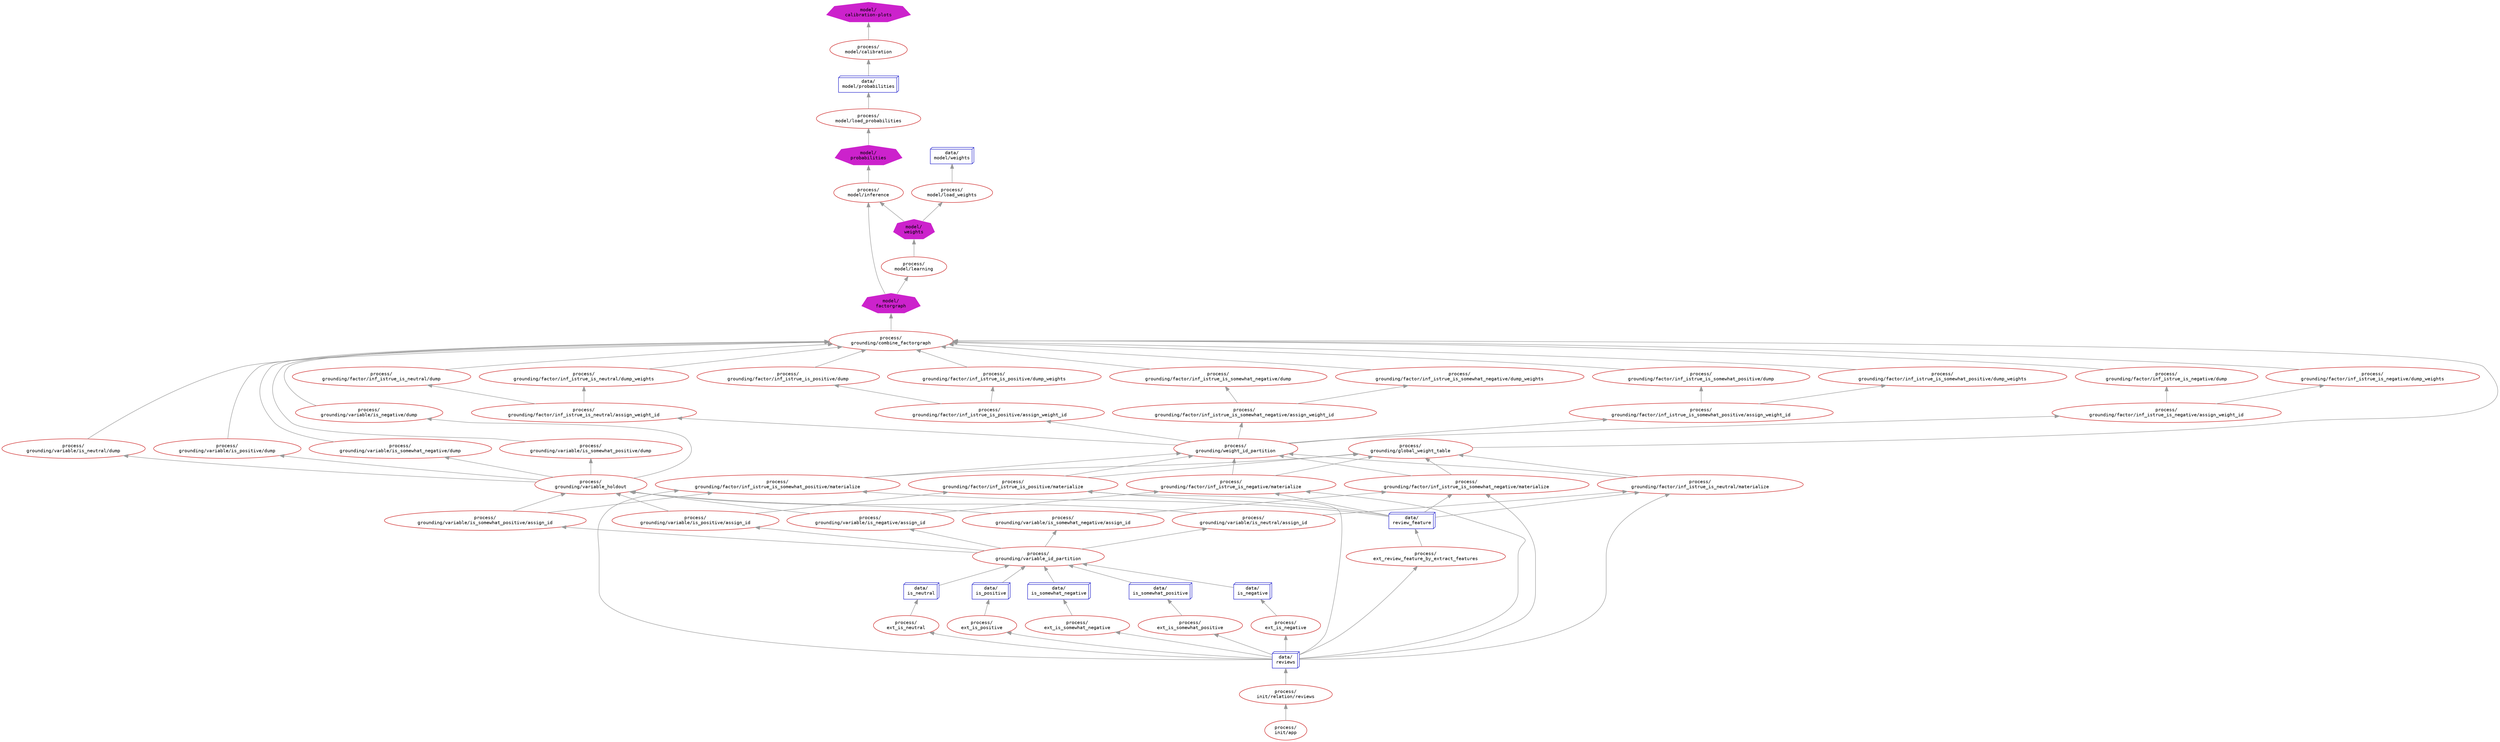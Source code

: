 
digraph "movie-review data flow" {
    graph[rankdir=BT  # bottom-to-top drawing (or RL/right-to-left may also make sense)
    ];
    node [shape=box
         ,style=dotted
         ,fontsize=10
         ,fontname="Ubuntu Mono,Envy Code R,Oxygen Mono,Consolas,Menlo,Monaco,Andale Mono"
    ];
    edge [color="#999999"];


"process/
init/app" [shape=ellipse  color="#cc2222" style=solid];

"process/
init/relation/reviews" [shape=ellipse  color="#cc2222" style=solid];

"process/
init/app" -> "process/
init/relation/reviews" [
label=""

];

"process/
ext_is_negative" [shape=ellipse  color="#cc2222" style=solid];

"data/
reviews" -> "process/
ext_is_negative" [
label=""

];

"process/
ext_is_neutral" [shape=ellipse  color="#cc2222" style=solid];

"data/
reviews" -> "process/
ext_is_neutral" [
label=""

];

"process/
ext_is_positive" [shape=ellipse  color="#cc2222" style=solid];

"data/
reviews" -> "process/
ext_is_positive" [
label=""

];

"process/
ext_is_somewhat_negative" [shape=ellipse  color="#cc2222" style=solid];

"data/
reviews" -> "process/
ext_is_somewhat_negative" [
label=""

];

"process/
ext_is_somewhat_positive" [shape=ellipse  color="#cc2222" style=solid];

"data/
reviews" -> "process/
ext_is_somewhat_positive" [
label=""

];

"process/
ext_review_feature_by_extract_features" [shape=ellipse  color="#cc2222" style=solid];

"data/
reviews" -> "process/
ext_review_feature_by_extract_features" [
label=""

];

"process/
grounding/variable_id_partition" [shape=ellipse  color="#cc2222" style=solid];

"data/
is_negative" -> "process/
grounding/variable_id_partition" [
label=""

];

"data/
is_neutral" -> "process/
grounding/variable_id_partition" [
label=""

];

"data/
is_positive" -> "process/
grounding/variable_id_partition" [
label=""

];

"data/
is_somewhat_negative" -> "process/
grounding/variable_id_partition" [
label=""

];

"data/
is_somewhat_positive" -> "process/
grounding/variable_id_partition" [
label=""

];

"process/
grounding/variable/is_negative/assign_id" [shape=ellipse  color="#cc2222" style=solid];

"process/
grounding/variable_id_partition" -> "process/
grounding/variable/is_negative/assign_id" [
label=""

];

"process/
grounding/variable/is_neutral/assign_id" [shape=ellipse  color="#cc2222" style=solid];

"process/
grounding/variable_id_partition" -> "process/
grounding/variable/is_neutral/assign_id" [
label=""

];

"process/
grounding/variable/is_positive/assign_id" [shape=ellipse  color="#cc2222" style=solid];

"process/
grounding/variable_id_partition" -> "process/
grounding/variable/is_positive/assign_id" [
label=""

];

"process/
grounding/variable/is_somewhat_negative/assign_id" [shape=ellipse  color="#cc2222" style=solid];

"process/
grounding/variable_id_partition" -> "process/
grounding/variable/is_somewhat_negative/assign_id" [
label=""

];

"process/
grounding/variable/is_somewhat_positive/assign_id" [shape=ellipse  color="#cc2222" style=solid];

"process/
grounding/variable_id_partition" -> "process/
grounding/variable/is_somewhat_positive/assign_id" [
label=""

];

"process/
grounding/variable_holdout" [shape=ellipse  color="#cc2222" style=solid];

"process/
grounding/variable/is_negative/assign_id" -> "process/
grounding/variable_holdout" [
label=""

];

"process/
grounding/variable/is_neutral/assign_id" -> "process/
grounding/variable_holdout" [
label=""

];

"process/
grounding/variable/is_positive/assign_id" -> "process/
grounding/variable_holdout" [
label=""

];

"process/
grounding/variable/is_somewhat_negative/assign_id" -> "process/
grounding/variable_holdout" [
label=""

];

"process/
grounding/variable/is_somewhat_positive/assign_id" -> "process/
grounding/variable_holdout" [
label=""

];

"process/
grounding/variable/is_negative/dump" [shape=ellipse  color="#cc2222" style=solid];

"process/
grounding/variable_holdout" -> "process/
grounding/variable/is_negative/dump" [
label=""

];

"process/
grounding/variable/is_neutral/dump" [shape=ellipse  color="#cc2222" style=solid];

"process/
grounding/variable_holdout" -> "process/
grounding/variable/is_neutral/dump" [
label=""

];

"process/
grounding/variable/is_positive/dump" [shape=ellipse  color="#cc2222" style=solid];

"process/
grounding/variable_holdout" -> "process/
grounding/variable/is_positive/dump" [
label=""

];

"process/
grounding/variable/is_somewhat_negative/dump" [shape=ellipse  color="#cc2222" style=solid];

"process/
grounding/variable_holdout" -> "process/
grounding/variable/is_somewhat_negative/dump" [
label=""

];

"process/
grounding/variable/is_somewhat_positive/dump" [shape=ellipse  color="#cc2222" style=solid];

"process/
grounding/variable_holdout" -> "process/
grounding/variable/is_somewhat_positive/dump" [
label=""

];

"process/
grounding/factor/inf_istrue_is_negative/materialize" [shape=ellipse  color="#cc2222" style=solid];

"data/
review_feature" -> "process/
grounding/factor/inf_istrue_is_negative/materialize" [
label=""

];

"data/
reviews" -> "process/
grounding/factor/inf_istrue_is_negative/materialize" [
label=""

];

"process/
grounding/variable/is_negative/assign_id" -> "process/
grounding/factor/inf_istrue_is_negative/materialize" [
label=""

];

"process/
grounding/factor/inf_istrue_is_neutral/materialize" [shape=ellipse  color="#cc2222" style=solid];

"data/
review_feature" -> "process/
grounding/factor/inf_istrue_is_neutral/materialize" [
label=""

];

"data/
reviews" -> "process/
grounding/factor/inf_istrue_is_neutral/materialize" [
label=""

];

"process/
grounding/variable/is_neutral/assign_id" -> "process/
grounding/factor/inf_istrue_is_neutral/materialize" [
label=""

];

"process/
grounding/factor/inf_istrue_is_positive/materialize" [shape=ellipse  color="#cc2222" style=solid];

"data/
review_feature" -> "process/
grounding/factor/inf_istrue_is_positive/materialize" [
label=""

];

"data/
reviews" -> "process/
grounding/factor/inf_istrue_is_positive/materialize" [
label=""

];

"process/
grounding/variable/is_positive/assign_id" -> "process/
grounding/factor/inf_istrue_is_positive/materialize" [
label=""

];

"process/
grounding/factor/inf_istrue_is_somewhat_negative/materialize" [shape=ellipse  color="#cc2222" style=solid];

"data/
review_feature" -> "process/
grounding/factor/inf_istrue_is_somewhat_negative/materialize" [
label=""

];

"data/
reviews" -> "process/
grounding/factor/inf_istrue_is_somewhat_negative/materialize" [
label=""

];

"process/
grounding/variable/is_somewhat_negative/assign_id" -> "process/
grounding/factor/inf_istrue_is_somewhat_negative/materialize" [
label=""

];

"process/
grounding/factor/inf_istrue_is_somewhat_positive/materialize" [shape=ellipse  color="#cc2222" style=solid];

"data/
review_feature" -> "process/
grounding/factor/inf_istrue_is_somewhat_positive/materialize" [
label=""

];

"data/
reviews" -> "process/
grounding/factor/inf_istrue_is_somewhat_positive/materialize" [
label=""

];

"process/
grounding/variable/is_somewhat_positive/assign_id" -> "process/
grounding/factor/inf_istrue_is_somewhat_positive/materialize" [
label=""

];

"process/
grounding/weight_id_partition" [shape=ellipse  color="#cc2222" style=solid];

"process/
grounding/factor/inf_istrue_is_negative/materialize" -> "process/
grounding/weight_id_partition" [
label=""

];

"process/
grounding/factor/inf_istrue_is_neutral/materialize" -> "process/
grounding/weight_id_partition" [
label=""

];

"process/
grounding/factor/inf_istrue_is_positive/materialize" -> "process/
grounding/weight_id_partition" [
label=""

];

"process/
grounding/factor/inf_istrue_is_somewhat_negative/materialize" -> "process/
grounding/weight_id_partition" [
label=""

];

"process/
grounding/factor/inf_istrue_is_somewhat_positive/materialize" -> "process/
grounding/weight_id_partition" [
label=""

];

"process/
grounding/global_weight_table" [shape=ellipse  color="#cc2222" style=solid];

"process/
grounding/factor/inf_istrue_is_negative/materialize" -> "process/
grounding/global_weight_table" [
label=""

];

"process/
grounding/factor/inf_istrue_is_neutral/materialize" -> "process/
grounding/global_weight_table" [
label=""

];

"process/
grounding/factor/inf_istrue_is_positive/materialize" -> "process/
grounding/global_weight_table" [
label=""

];

"process/
grounding/factor/inf_istrue_is_somewhat_negative/materialize" -> "process/
grounding/global_weight_table" [
label=""

];

"process/
grounding/factor/inf_istrue_is_somewhat_positive/materialize" -> "process/
grounding/global_weight_table" [
label=""

];

"process/
grounding/factor/inf_istrue_is_negative/assign_weight_id" [shape=ellipse  color="#cc2222" style=solid];

"process/
grounding/weight_id_partition" -> "process/
grounding/factor/inf_istrue_is_negative/assign_weight_id" [
label=""

];

"process/
grounding/factor/inf_istrue_is_neutral/assign_weight_id" [shape=ellipse  color="#cc2222" style=solid];

"process/
grounding/weight_id_partition" -> "process/
grounding/factor/inf_istrue_is_neutral/assign_weight_id" [
label=""

];

"process/
grounding/factor/inf_istrue_is_positive/assign_weight_id" [shape=ellipse  color="#cc2222" style=solid];

"process/
grounding/weight_id_partition" -> "process/
grounding/factor/inf_istrue_is_positive/assign_weight_id" [
label=""

];

"process/
grounding/factor/inf_istrue_is_somewhat_negative/assign_weight_id" [shape=ellipse  color="#cc2222" style=solid];

"process/
grounding/weight_id_partition" -> "process/
grounding/factor/inf_istrue_is_somewhat_negative/assign_weight_id" [
label=""

];

"process/
grounding/factor/inf_istrue_is_somewhat_positive/assign_weight_id" [shape=ellipse  color="#cc2222" style=solid];

"process/
grounding/weight_id_partition" -> "process/
grounding/factor/inf_istrue_is_somewhat_positive/assign_weight_id" [
label=""

];

"process/
grounding/factor/inf_istrue_is_negative/dump" [shape=ellipse  color="#cc2222" style=solid];

"process/
grounding/factor/inf_istrue_is_negative/assign_weight_id" -> "process/
grounding/factor/inf_istrue_is_negative/dump" [
label=""

];

"process/
grounding/factor/inf_istrue_is_neutral/dump" [shape=ellipse  color="#cc2222" style=solid];

"process/
grounding/factor/inf_istrue_is_neutral/assign_weight_id" -> "process/
grounding/factor/inf_istrue_is_neutral/dump" [
label=""

];

"process/
grounding/factor/inf_istrue_is_positive/dump" [shape=ellipse  color="#cc2222" style=solid];

"process/
grounding/factor/inf_istrue_is_positive/assign_weight_id" -> "process/
grounding/factor/inf_istrue_is_positive/dump" [
label=""

];

"process/
grounding/factor/inf_istrue_is_somewhat_negative/dump" [shape=ellipse  color="#cc2222" style=solid];

"process/
grounding/factor/inf_istrue_is_somewhat_negative/assign_weight_id" -> "process/
grounding/factor/inf_istrue_is_somewhat_negative/dump" [
label=""

];

"process/
grounding/factor/inf_istrue_is_somewhat_positive/dump" [shape=ellipse  color="#cc2222" style=solid];

"process/
grounding/factor/inf_istrue_is_somewhat_positive/assign_weight_id" -> "process/
grounding/factor/inf_istrue_is_somewhat_positive/dump" [
label=""

];

"process/
grounding/factor/inf_istrue_is_negative/dump_weights" [shape=ellipse  color="#cc2222" style=solid];

"process/
grounding/factor/inf_istrue_is_negative/assign_weight_id" -> "process/
grounding/factor/inf_istrue_is_negative/dump_weights" [
label=""

];

"process/
grounding/factor/inf_istrue_is_neutral/dump_weights" [shape=ellipse  color="#cc2222" style=solid];

"process/
grounding/factor/inf_istrue_is_neutral/assign_weight_id" -> "process/
grounding/factor/inf_istrue_is_neutral/dump_weights" [
label=""

];

"process/
grounding/factor/inf_istrue_is_positive/dump_weights" [shape=ellipse  color="#cc2222" style=solid];

"process/
grounding/factor/inf_istrue_is_positive/assign_weight_id" -> "process/
grounding/factor/inf_istrue_is_positive/dump_weights" [
label=""

];

"process/
grounding/factor/inf_istrue_is_somewhat_negative/dump_weights" [shape=ellipse  color="#cc2222" style=solid];

"process/
grounding/factor/inf_istrue_is_somewhat_negative/assign_weight_id" -> "process/
grounding/factor/inf_istrue_is_somewhat_negative/dump_weights" [
label=""

];

"process/
grounding/factor/inf_istrue_is_somewhat_positive/dump_weights" [shape=ellipse  color="#cc2222" style=solid];

"process/
grounding/factor/inf_istrue_is_somewhat_positive/assign_weight_id" -> "process/
grounding/factor/inf_istrue_is_somewhat_positive/dump_weights" [
label=""

];

"process/
grounding/combine_factorgraph" [shape=ellipse  color="#cc2222" style=solid];

"process/
grounding/factor/inf_istrue_is_negative/dump" -> "process/
grounding/combine_factorgraph" [
label=""

];

"process/
grounding/factor/inf_istrue_is_negative/dump_weights" -> "process/
grounding/combine_factorgraph" [
label=""

];

"process/
grounding/factor/inf_istrue_is_neutral/dump" -> "process/
grounding/combine_factorgraph" [
label=""

];

"process/
grounding/factor/inf_istrue_is_neutral/dump_weights" -> "process/
grounding/combine_factorgraph" [
label=""

];

"process/
grounding/factor/inf_istrue_is_positive/dump" -> "process/
grounding/combine_factorgraph" [
label=""

];

"process/
grounding/factor/inf_istrue_is_positive/dump_weights" -> "process/
grounding/combine_factorgraph" [
label=""

];

"process/
grounding/factor/inf_istrue_is_somewhat_negative/dump" -> "process/
grounding/combine_factorgraph" [
label=""

];

"process/
grounding/factor/inf_istrue_is_somewhat_negative/dump_weights" -> "process/
grounding/combine_factorgraph" [
label=""

];

"process/
grounding/factor/inf_istrue_is_somewhat_positive/dump" -> "process/
grounding/combine_factorgraph" [
label=""

];

"process/
grounding/factor/inf_istrue_is_somewhat_positive/dump_weights" -> "process/
grounding/combine_factorgraph" [
label=""

];

"process/
grounding/global_weight_table" -> "process/
grounding/combine_factorgraph" [
label=""

];

"process/
grounding/variable/is_negative/dump" -> "process/
grounding/combine_factorgraph" [
label=""

];

"process/
grounding/variable/is_neutral/dump" -> "process/
grounding/combine_factorgraph" [
label=""

];

"process/
grounding/variable/is_positive/dump" -> "process/
grounding/combine_factorgraph" [
label=""

];

"process/
grounding/variable/is_somewhat_negative/dump" -> "process/
grounding/combine_factorgraph" [
label=""

];

"process/
grounding/variable/is_somewhat_positive/dump" -> "process/
grounding/combine_factorgraph" [
label=""

];

"process/
model/learning" [shape=ellipse  color="#cc2222" style=solid];

"model/
factorgraph" -> "process/
model/learning" [
label=""

];

"process/
model/inference" [shape=ellipse  color="#cc2222" style=solid];

"model/
factorgraph" -> "process/
model/inference" [
label=""

];

"model/
weights" -> "process/
model/inference" [
label=""

];

"process/
model/load_weights" [shape=ellipse  color="#cc2222" style=solid];

"model/
weights" -> "process/
model/load_weights" [
label=""

];

"process/
model/load_probabilities" [shape=ellipse  color="#cc2222" style=solid];

"model/
probabilities" -> "process/
model/load_probabilities" [
label=""

];

"process/
model/calibration" [shape=ellipse  color="#cc2222" style=solid];

"data/
model/probabilities" -> "process/
model/calibration" [
label=""

];

"data/
is_negative" [shape=box3d    color="#2222cc" style=solid];

"process/
ext_is_negative" -> "data/
is_negative" [
label=""

];

"data/
is_neutral" [shape=box3d    color="#2222cc" style=solid];

"process/
ext_is_neutral" -> "data/
is_neutral" [
label=""

];

"data/
is_positive" [shape=box3d    color="#2222cc" style=solid];

"process/
ext_is_positive" -> "data/
is_positive" [
label=""

];

"data/
is_somewhat_negative" [shape=box3d    color="#2222cc" style=solid];

"process/
ext_is_somewhat_negative" -> "data/
is_somewhat_negative" [
label=""

];

"data/
is_somewhat_positive" [shape=box3d    color="#2222cc" style=solid];

"process/
ext_is_somewhat_positive" -> "data/
is_somewhat_positive" [
label=""

];

"data/
model/probabilities" [shape=box3d    color="#2222cc" style=solid];

"process/
model/load_probabilities" -> "data/
model/probabilities" [
label=""

];

"data/
model/weights" [shape=box3d    color="#2222cc" style=solid];

"process/
model/load_weights" -> "data/
model/weights" [
label=""

];

"data/
review_feature" [shape=box3d    color="#2222cc" style=solid];

"process/
ext_review_feature_by_extract_features" -> "data/
review_feature" [
label=""

];

"data/
reviews" [shape=box3d    color="#2222cc" style=solid];

"process/
init/relation/reviews" -> "data/
reviews" [
label=""

];

"model/
calibration-plots" [shape=septagon color="#ffffff" style=filled fillcolor="#cc22cc"];

"process/
model/calibration" -> "model/
calibration-plots" [
label=""

];

"model/
factorgraph" [shape=septagon color="#ffffff" style=filled fillcolor="#cc22cc"];

"process/
grounding/combine_factorgraph" -> "model/
factorgraph" [
label=""

];

"model/
probabilities" [shape=septagon color="#ffffff" style=filled fillcolor="#cc22cc"];

"process/
model/inference" -> "model/
probabilities" [
label=""

];

"model/
weights" [shape=septagon color="#ffffff" style=filled fillcolor="#cc22cc"];

"process/
model/learning" -> "model/
weights" [
label=""

];


}

